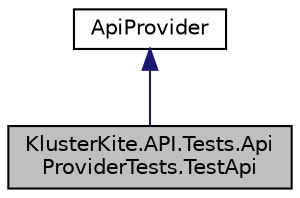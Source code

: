 digraph "KlusterKite.API.Tests.ApiProviderTests.TestApi"
{
  edge [fontname="Helvetica",fontsize="10",labelfontname="Helvetica",labelfontsize="10"];
  node [fontname="Helvetica",fontsize="10",shape=record];
  Node0 [label="KlusterKite.API.Tests.Api\lProviderTests.TestApi",height=0.2,width=0.4,color="black", fillcolor="grey75", style="filled", fontcolor="black"];
  Node1 -> Node0 [dir="back",color="midnightblue",fontsize="10",style="solid",fontname="Helvetica"];
  Node1 [label="ApiProvider",height=0.2,width=0.4,color="black", fillcolor="white", style="filled",URL="$class_kluster_kite_1_1_a_p_i_1_1_provider_1_1_api_provider.html",tooltip="Public api provider. "];
}
